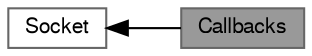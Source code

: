 digraph "Callbacks"
{
 // LATEX_PDF_SIZE
  bgcolor="transparent";
  edge [fontname=FreeSans,fontsize=10,labelfontname=FreeSans,labelfontsize=10];
  node [fontname=FreeSans,fontsize=10,shape=box,height=0.2,width=0.4];
  rankdir=LR;
  Node1 [label="Callbacks",height=0.2,width=0.4,color="gray40", fillcolor="grey60", style="filled", fontcolor="black",tooltip=" "];
  Node2 [label="Socket",height=0.2,width=0.4,color="grey40", fillcolor="white", style="filled",URL="$group___socket_header.html",tooltip="BSD compatible socket interface between the host layer and the network protocol stacks in the firmwar..."];
  Node2->Node1 [shape=plaintext, dir="back", style="solid"];
}
